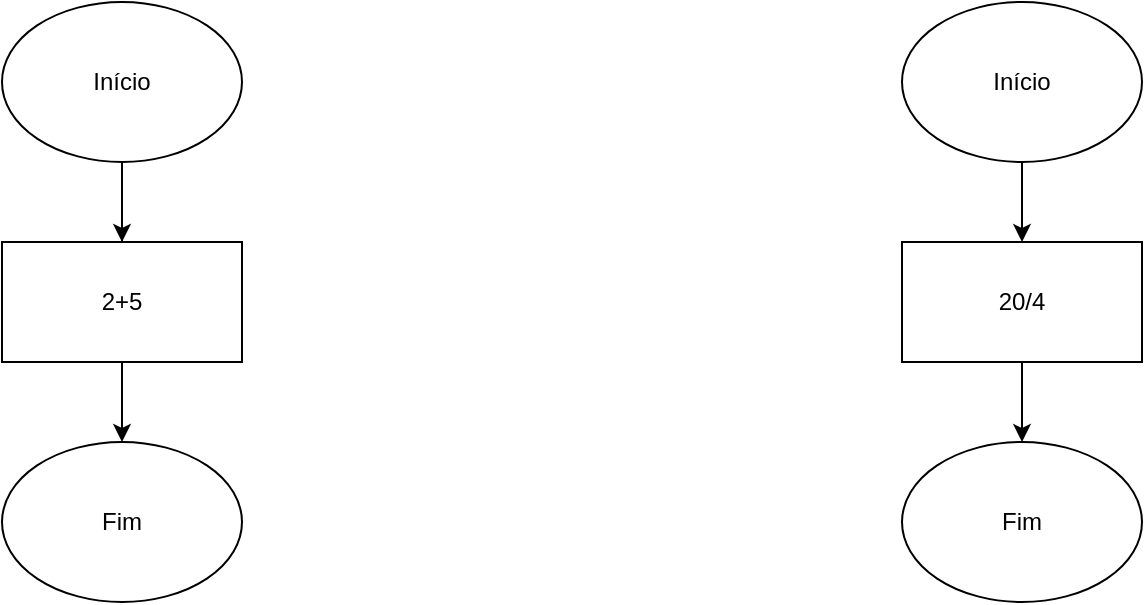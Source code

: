 <mxfile version="17.2.4" type="device"><diagram id="GLe1ERL9DbGrMwnosHaM" name="Page-1"><mxGraphModel dx="782" dy="468" grid="1" gridSize="10" guides="1" tooltips="1" connect="1" arrows="1" fold="1" page="1" pageScale="1" pageWidth="827" pageHeight="1169" math="0" shadow="0"><root><mxCell id="0"/><mxCell id="1" parent="0"/><mxCell id="bh63F-U5vVp_ke1WMKz8-1" value="Início" style="ellipse;whiteSpace=wrap;html=1;" vertex="1" parent="1"><mxGeometry x="110" y="80" width="120" height="80" as="geometry"/></mxCell><mxCell id="bh63F-U5vVp_ke1WMKz8-2" value="Início" style="ellipse;whiteSpace=wrap;html=1;" vertex="1" parent="1"><mxGeometry x="560" y="80" width="120" height="80" as="geometry"/></mxCell><mxCell id="bh63F-U5vVp_ke1WMKz8-7" value="2+5" style="rounded=0;whiteSpace=wrap;html=1;" vertex="1" parent="1"><mxGeometry x="110" y="200" width="120" height="60" as="geometry"/></mxCell><mxCell id="bh63F-U5vVp_ke1WMKz8-8" value="20/4" style="rounded=0;whiteSpace=wrap;html=1;" vertex="1" parent="1"><mxGeometry x="560" y="200" width="120" height="60" as="geometry"/></mxCell><mxCell id="bh63F-U5vVp_ke1WMKz8-9" value="Fim" style="ellipse;whiteSpace=wrap;html=1;" vertex="1" parent="1"><mxGeometry x="110" y="300" width="120" height="80" as="geometry"/></mxCell><mxCell id="bh63F-U5vVp_ke1WMKz8-10" value="Fim" style="ellipse;whiteSpace=wrap;html=1;" vertex="1" parent="1"><mxGeometry x="560" y="300" width="120" height="80" as="geometry"/></mxCell><mxCell id="bh63F-U5vVp_ke1WMKz8-11" value="" style="endArrow=classic;html=1;rounded=0;exitX=0.5;exitY=0;exitDx=0;exitDy=0;" edge="1" parent="1" source="bh63F-U5vVp_ke1WMKz8-7"><mxGeometry width="50" height="50" relative="1" as="geometry"><mxPoint x="360" y="310" as="sourcePoint"/><mxPoint x="170" y="200" as="targetPoint"/><Array as="points"><mxPoint x="170" y="160"/></Array></mxGeometry></mxCell><mxCell id="bh63F-U5vVp_ke1WMKz8-12" value="" style="endArrow=classic;html=1;rounded=0;exitX=0.5;exitY=1;exitDx=0;exitDy=0;" edge="1" parent="1" source="bh63F-U5vVp_ke1WMKz8-7" target="bh63F-U5vVp_ke1WMKz8-9"><mxGeometry width="50" height="50" relative="1" as="geometry"><mxPoint x="360" y="310" as="sourcePoint"/><mxPoint x="410" y="260" as="targetPoint"/></mxGeometry></mxCell><mxCell id="bh63F-U5vVp_ke1WMKz8-13" value="" style="endArrow=classic;html=1;rounded=0;exitX=0.5;exitY=1;exitDx=0;exitDy=0;entryX=0.5;entryY=0;entryDx=0;entryDy=0;" edge="1" parent="1" source="bh63F-U5vVp_ke1WMKz8-2" target="bh63F-U5vVp_ke1WMKz8-8"><mxGeometry width="50" height="50" relative="1" as="geometry"><mxPoint x="360" y="310" as="sourcePoint"/><mxPoint x="410" y="260" as="targetPoint"/></mxGeometry></mxCell><mxCell id="bh63F-U5vVp_ke1WMKz8-14" value="" style="endArrow=classic;html=1;rounded=0;exitX=0.5;exitY=1;exitDx=0;exitDy=0;entryX=0.5;entryY=0;entryDx=0;entryDy=0;" edge="1" parent="1" source="bh63F-U5vVp_ke1WMKz8-8" target="bh63F-U5vVp_ke1WMKz8-10"><mxGeometry width="50" height="50" relative="1" as="geometry"><mxPoint x="360" y="310" as="sourcePoint"/><mxPoint x="410" y="260" as="targetPoint"/></mxGeometry></mxCell></root></mxGraphModel></diagram></mxfile>